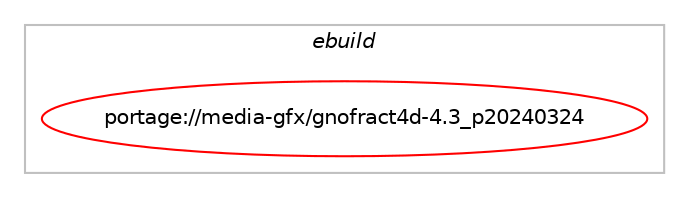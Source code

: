 digraph prolog {

# *************
# Graph options
# *************

newrank=true;
concentrate=true;
compound=true;
graph [rankdir=LR,fontname=Helvetica,fontsize=10,ranksep=1.5];#, ranksep=2.5, nodesep=0.2];
edge  [arrowhead=vee];
node  [fontname=Helvetica,fontsize=10];

# **********
# The ebuild
# **********

subgraph cluster_leftcol {
color=gray;
label=<<i>ebuild</i>>;
id [label="portage://media-gfx/gnofract4d-4.3_p20240324", color=red, width=4, href="../media-gfx/gnofract4d-4.3_p20240324.svg"];
}

# ****************
# The dependencies
# ****************

subgraph cluster_midcol {
color=gray;
label=<<i>dependencies</i>>;
subgraph cluster_compile {
fillcolor="#eeeeee";
style=filled;
label=<<i>compile</i>>;
# *** BEGIN UNKNOWN DEPENDENCY TYPE (TODO) ***
# id -> equal(use_conditional_group(positive,python_single_target_python3_10,portage://media-gfx/gnofract4d-4.3_p20240324,[package_dependency(portage://media-gfx/gnofract4d-4.3_p20240324,install,no,dev-lang,python,none,[,,],[slot(3.10)],[])]))
# *** END UNKNOWN DEPENDENCY TYPE (TODO) ***

# *** BEGIN UNKNOWN DEPENDENCY TYPE (TODO) ***
# id -> equal(use_conditional_group(positive,python_single_target_python3_11,portage://media-gfx/gnofract4d-4.3_p20240324,[package_dependency(portage://media-gfx/gnofract4d-4.3_p20240324,install,no,dev-lang,python,none,[,,],[slot(3.11)],[])]))
# *** END UNKNOWN DEPENDENCY TYPE (TODO) ***

# *** BEGIN UNKNOWN DEPENDENCY TYPE (TODO) ***
# id -> equal(use_conditional_group(positive,python_single_target_python3_12,portage://media-gfx/gnofract4d-4.3_p20240324,[package_dependency(portage://media-gfx/gnofract4d-4.3_p20240324,install,no,dev-lang,python,none,[,,],[slot(3.12)],[])]))
# *** END UNKNOWN DEPENDENCY TYPE (TODO) ***

# *** BEGIN UNKNOWN DEPENDENCY TYPE (TODO) ***
# id -> equal(package_dependency(portage://media-gfx/gnofract4d-4.3_p20240324,install,no,media-libs,libjpeg-turbo,none,[,,],[slot(0),equal],[]))
# *** END UNKNOWN DEPENDENCY TYPE (TODO) ***

# *** BEGIN UNKNOWN DEPENDENCY TYPE (TODO) ***
# id -> equal(package_dependency(portage://media-gfx/gnofract4d-4.3_p20240324,install,no,media-libs,libpng,none,[,,],[slot(0),equal],[]))
# *** END UNKNOWN DEPENDENCY TYPE (TODO) ***

}
subgraph cluster_compileandrun {
fillcolor="#eeeeee";
style=filled;
label=<<i>compile and run</i>>;
}
subgraph cluster_run {
fillcolor="#eeeeee";
style=filled;
label=<<i>run</i>>;
# *** BEGIN UNKNOWN DEPENDENCY TYPE (TODO) ***
# id -> equal(use_conditional_group(positive,python_single_target_python3_10,portage://media-gfx/gnofract4d-4.3_p20240324,[package_dependency(portage://media-gfx/gnofract4d-4.3_p20240324,run,no,dev-lang,python,none,[,,],[slot(3.10)],[])]))
# *** END UNKNOWN DEPENDENCY TYPE (TODO) ***

# *** BEGIN UNKNOWN DEPENDENCY TYPE (TODO) ***
# id -> equal(use_conditional_group(positive,python_single_target_python3_10,portage://media-gfx/gnofract4d-4.3_p20240324,[package_dependency(portage://media-gfx/gnofract4d-4.3_p20240324,run,no,dev-python,pygobject,none,[,,],[slot(3)],[use(enable(python_targets_python3_10),negative)])]))
# *** END UNKNOWN DEPENDENCY TYPE (TODO) ***

# *** BEGIN UNKNOWN DEPENDENCY TYPE (TODO) ***
# id -> equal(use_conditional_group(positive,python_single_target_python3_11,portage://media-gfx/gnofract4d-4.3_p20240324,[package_dependency(portage://media-gfx/gnofract4d-4.3_p20240324,run,no,dev-lang,python,none,[,,],[slot(3.11)],[])]))
# *** END UNKNOWN DEPENDENCY TYPE (TODO) ***

# *** BEGIN UNKNOWN DEPENDENCY TYPE (TODO) ***
# id -> equal(use_conditional_group(positive,python_single_target_python3_11,portage://media-gfx/gnofract4d-4.3_p20240324,[package_dependency(portage://media-gfx/gnofract4d-4.3_p20240324,run,no,dev-python,pygobject,none,[,,],[slot(3)],[use(enable(python_targets_python3_11),negative)])]))
# *** END UNKNOWN DEPENDENCY TYPE (TODO) ***

# *** BEGIN UNKNOWN DEPENDENCY TYPE (TODO) ***
# id -> equal(use_conditional_group(positive,python_single_target_python3_12,portage://media-gfx/gnofract4d-4.3_p20240324,[package_dependency(portage://media-gfx/gnofract4d-4.3_p20240324,run,no,dev-lang,python,none,[,,],[slot(3.12)],[])]))
# *** END UNKNOWN DEPENDENCY TYPE (TODO) ***

# *** BEGIN UNKNOWN DEPENDENCY TYPE (TODO) ***
# id -> equal(use_conditional_group(positive,python_single_target_python3_12,portage://media-gfx/gnofract4d-4.3_p20240324,[package_dependency(portage://media-gfx/gnofract4d-4.3_p20240324,run,no,dev-python,pygobject,none,[,,],[slot(3)],[use(enable(python_targets_python3_12),negative)])]))
# *** END UNKNOWN DEPENDENCY TYPE (TODO) ***

# *** BEGIN UNKNOWN DEPENDENCY TYPE (TODO) ***
# id -> equal(package_dependency(portage://media-gfx/gnofract4d-4.3_p20240324,run,no,gui-libs,gtk,none,[,,],[slot(4)],[use(enable(introspection),none)]))
# *** END UNKNOWN DEPENDENCY TYPE (TODO) ***

# *** BEGIN UNKNOWN DEPENDENCY TYPE (TODO) ***
# id -> equal(package_dependency(portage://media-gfx/gnofract4d-4.3_p20240324,run,no,media-libs,libjpeg-turbo,none,[,,],[slot(0),equal],[]))
# *** END UNKNOWN DEPENDENCY TYPE (TODO) ***

# *** BEGIN UNKNOWN DEPENDENCY TYPE (TODO) ***
# id -> equal(package_dependency(portage://media-gfx/gnofract4d-4.3_p20240324,run,no,media-libs,libpng,none,[,,],[slot(0),equal],[]))
# *** END UNKNOWN DEPENDENCY TYPE (TODO) ***

}
}

# **************
# The candidates
# **************

subgraph cluster_choices {
rank=same;
color=gray;
label=<<i>candidates</i>>;

}

}
